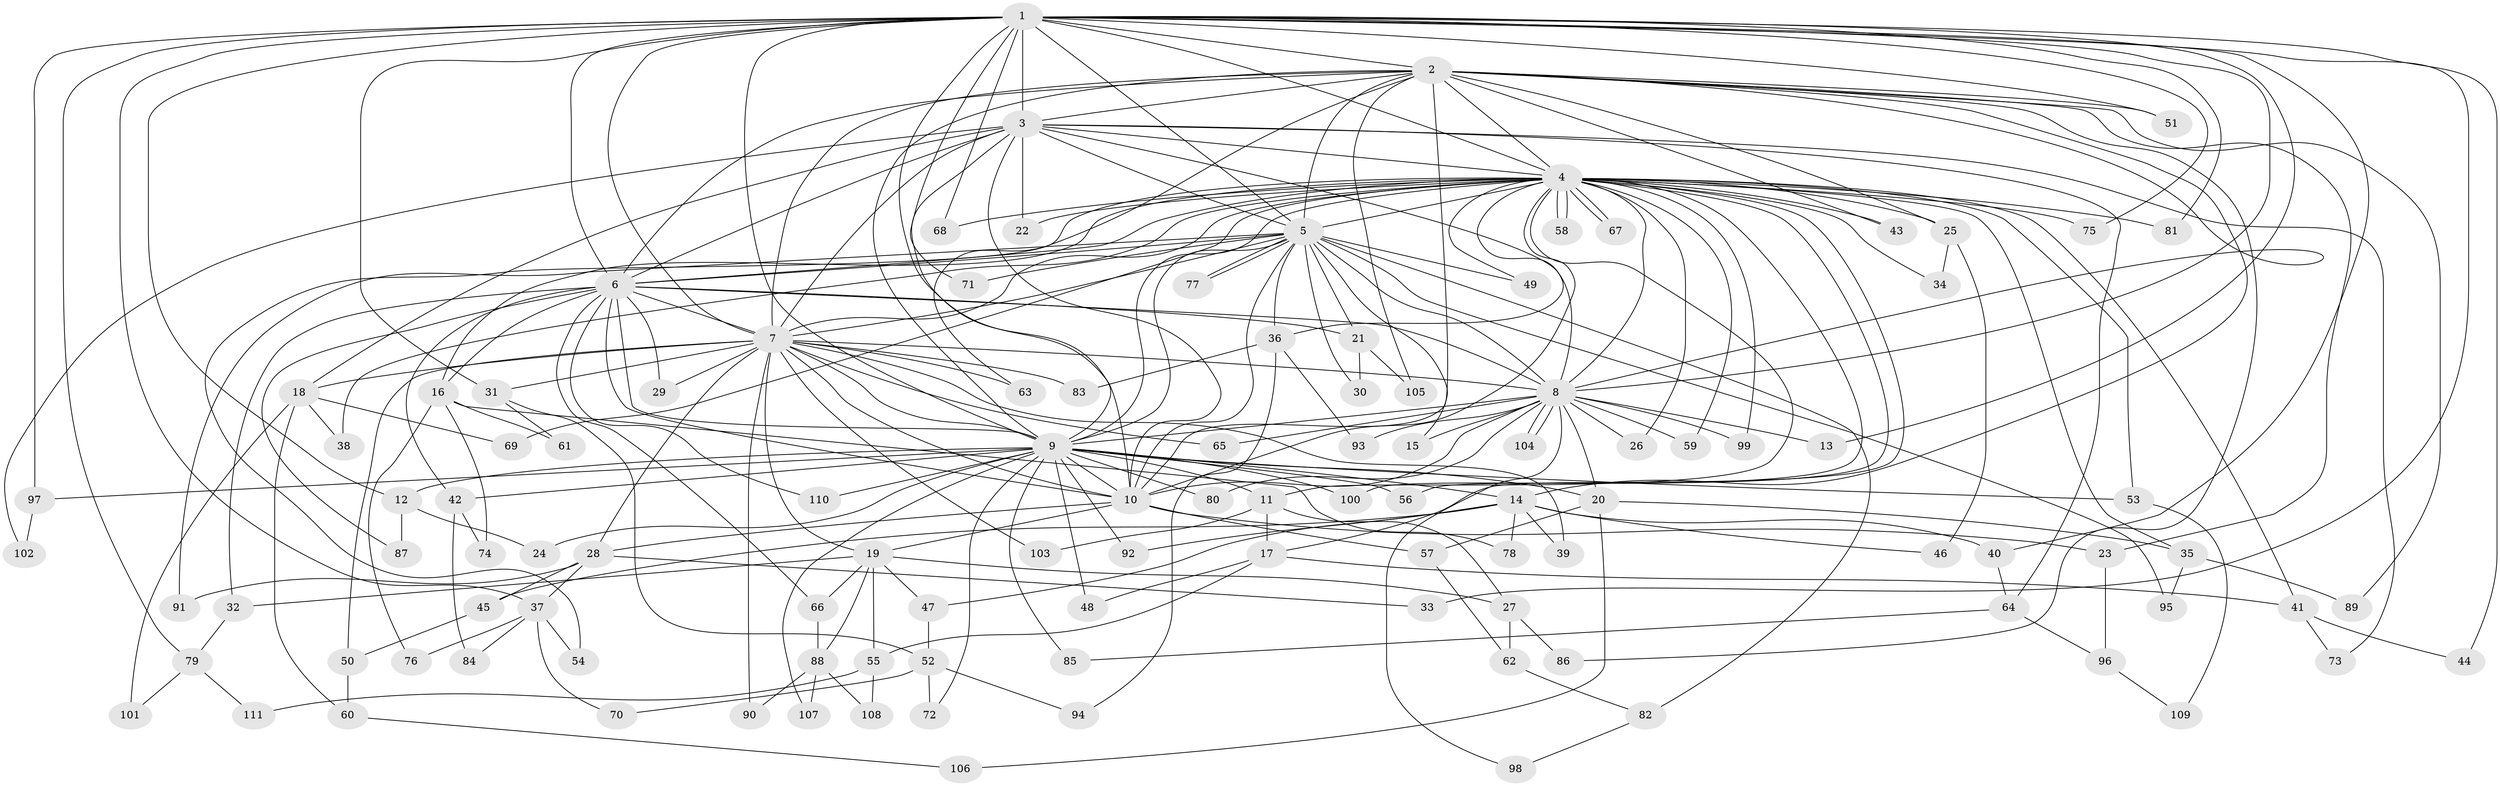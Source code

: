 // Generated by graph-tools (version 1.1) at 2025/11/02/27/25 16:11:07]
// undirected, 111 vertices, 247 edges
graph export_dot {
graph [start="1"]
  node [color=gray90,style=filled];
  1;
  2;
  3;
  4;
  5;
  6;
  7;
  8;
  9;
  10;
  11;
  12;
  13;
  14;
  15;
  16;
  17;
  18;
  19;
  20;
  21;
  22;
  23;
  24;
  25;
  26;
  27;
  28;
  29;
  30;
  31;
  32;
  33;
  34;
  35;
  36;
  37;
  38;
  39;
  40;
  41;
  42;
  43;
  44;
  45;
  46;
  47;
  48;
  49;
  50;
  51;
  52;
  53;
  54;
  55;
  56;
  57;
  58;
  59;
  60;
  61;
  62;
  63;
  64;
  65;
  66;
  67;
  68;
  69;
  70;
  71;
  72;
  73;
  74;
  75;
  76;
  77;
  78;
  79;
  80;
  81;
  82;
  83;
  84;
  85;
  86;
  87;
  88;
  89;
  90;
  91;
  92;
  93;
  94;
  95;
  96;
  97;
  98;
  99;
  100;
  101;
  102;
  103;
  104;
  105;
  106;
  107;
  108;
  109;
  110;
  111;
  1 -- 2;
  1 -- 3;
  1 -- 4;
  1 -- 5;
  1 -- 6;
  1 -- 7;
  1 -- 8;
  1 -- 9;
  1 -- 10;
  1 -- 12;
  1 -- 13;
  1 -- 31;
  1 -- 33;
  1 -- 37;
  1 -- 40;
  1 -- 44;
  1 -- 51;
  1 -- 68;
  1 -- 71;
  1 -- 75;
  1 -- 79;
  1 -- 81;
  1 -- 97;
  2 -- 3;
  2 -- 4;
  2 -- 5;
  2 -- 6;
  2 -- 7;
  2 -- 8;
  2 -- 9;
  2 -- 10;
  2 -- 14;
  2 -- 23;
  2 -- 25;
  2 -- 43;
  2 -- 51;
  2 -- 63;
  2 -- 86;
  2 -- 89;
  2 -- 105;
  3 -- 4;
  3 -- 5;
  3 -- 6;
  3 -- 7;
  3 -- 8;
  3 -- 9;
  3 -- 10;
  3 -- 18;
  3 -- 22;
  3 -- 64;
  3 -- 73;
  3 -- 102;
  4 -- 5;
  4 -- 6;
  4 -- 7;
  4 -- 8;
  4 -- 9;
  4 -- 10;
  4 -- 11;
  4 -- 16;
  4 -- 17;
  4 -- 22;
  4 -- 25;
  4 -- 26;
  4 -- 34;
  4 -- 35;
  4 -- 36;
  4 -- 38;
  4 -- 41;
  4 -- 43;
  4 -- 49;
  4 -- 53;
  4 -- 54;
  4 -- 56;
  4 -- 58;
  4 -- 58;
  4 -- 59;
  4 -- 67;
  4 -- 67;
  4 -- 68;
  4 -- 69;
  4 -- 75;
  4 -- 81;
  4 -- 99;
  4 -- 100;
  5 -- 6;
  5 -- 7;
  5 -- 8;
  5 -- 9;
  5 -- 10;
  5 -- 15;
  5 -- 21;
  5 -- 30;
  5 -- 36;
  5 -- 49;
  5 -- 71;
  5 -- 77;
  5 -- 77;
  5 -- 82;
  5 -- 91;
  5 -- 95;
  6 -- 7;
  6 -- 8;
  6 -- 9;
  6 -- 10;
  6 -- 16;
  6 -- 21;
  6 -- 29;
  6 -- 32;
  6 -- 42;
  6 -- 66;
  6 -- 87;
  6 -- 110;
  7 -- 8;
  7 -- 9;
  7 -- 10;
  7 -- 18;
  7 -- 19;
  7 -- 28;
  7 -- 29;
  7 -- 31;
  7 -- 39;
  7 -- 50;
  7 -- 63;
  7 -- 65;
  7 -- 83;
  7 -- 90;
  7 -- 103;
  8 -- 9;
  8 -- 10;
  8 -- 13;
  8 -- 15;
  8 -- 20;
  8 -- 26;
  8 -- 59;
  8 -- 65;
  8 -- 80;
  8 -- 93;
  8 -- 98;
  8 -- 99;
  8 -- 104;
  8 -- 104;
  9 -- 10;
  9 -- 11;
  9 -- 12;
  9 -- 14;
  9 -- 20;
  9 -- 24;
  9 -- 42;
  9 -- 48;
  9 -- 53;
  9 -- 56;
  9 -- 72;
  9 -- 80;
  9 -- 85;
  9 -- 92;
  9 -- 97;
  9 -- 100;
  9 -- 107;
  9 -- 110;
  10 -- 19;
  10 -- 23;
  10 -- 28;
  10 -- 57;
  11 -- 17;
  11 -- 27;
  11 -- 103;
  12 -- 24;
  12 -- 87;
  14 -- 39;
  14 -- 40;
  14 -- 45;
  14 -- 46;
  14 -- 47;
  14 -- 78;
  14 -- 92;
  16 -- 61;
  16 -- 74;
  16 -- 76;
  16 -- 78;
  17 -- 41;
  17 -- 48;
  17 -- 55;
  18 -- 38;
  18 -- 60;
  18 -- 69;
  18 -- 101;
  19 -- 27;
  19 -- 32;
  19 -- 47;
  19 -- 55;
  19 -- 66;
  19 -- 88;
  20 -- 35;
  20 -- 57;
  20 -- 106;
  21 -- 30;
  21 -- 105;
  23 -- 96;
  25 -- 34;
  25 -- 46;
  27 -- 62;
  27 -- 86;
  28 -- 33;
  28 -- 37;
  28 -- 45;
  28 -- 91;
  31 -- 52;
  31 -- 61;
  32 -- 79;
  35 -- 89;
  35 -- 95;
  36 -- 83;
  36 -- 93;
  36 -- 94;
  37 -- 54;
  37 -- 70;
  37 -- 76;
  37 -- 84;
  40 -- 64;
  41 -- 44;
  41 -- 73;
  42 -- 74;
  42 -- 84;
  45 -- 50;
  47 -- 52;
  50 -- 60;
  52 -- 70;
  52 -- 72;
  52 -- 94;
  53 -- 109;
  55 -- 108;
  55 -- 111;
  57 -- 62;
  60 -- 106;
  62 -- 82;
  64 -- 85;
  64 -- 96;
  66 -- 88;
  79 -- 101;
  79 -- 111;
  82 -- 98;
  88 -- 90;
  88 -- 107;
  88 -- 108;
  96 -- 109;
  97 -- 102;
}
